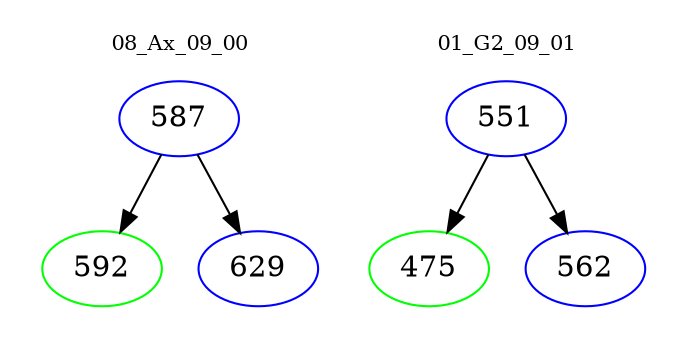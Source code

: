 digraph{
subgraph cluster_0 {
color = white
label = "08_Ax_09_00";
fontsize=10;
T0_587 [label="587", color="blue"]
T0_587 -> T0_592 [color="black"]
T0_592 [label="592", color="green"]
T0_587 -> T0_629 [color="black"]
T0_629 [label="629", color="blue"]
}
subgraph cluster_1 {
color = white
label = "01_G2_09_01";
fontsize=10;
T1_551 [label="551", color="blue"]
T1_551 -> T1_475 [color="black"]
T1_475 [label="475", color="green"]
T1_551 -> T1_562 [color="black"]
T1_562 [label="562", color="blue"]
}
}
